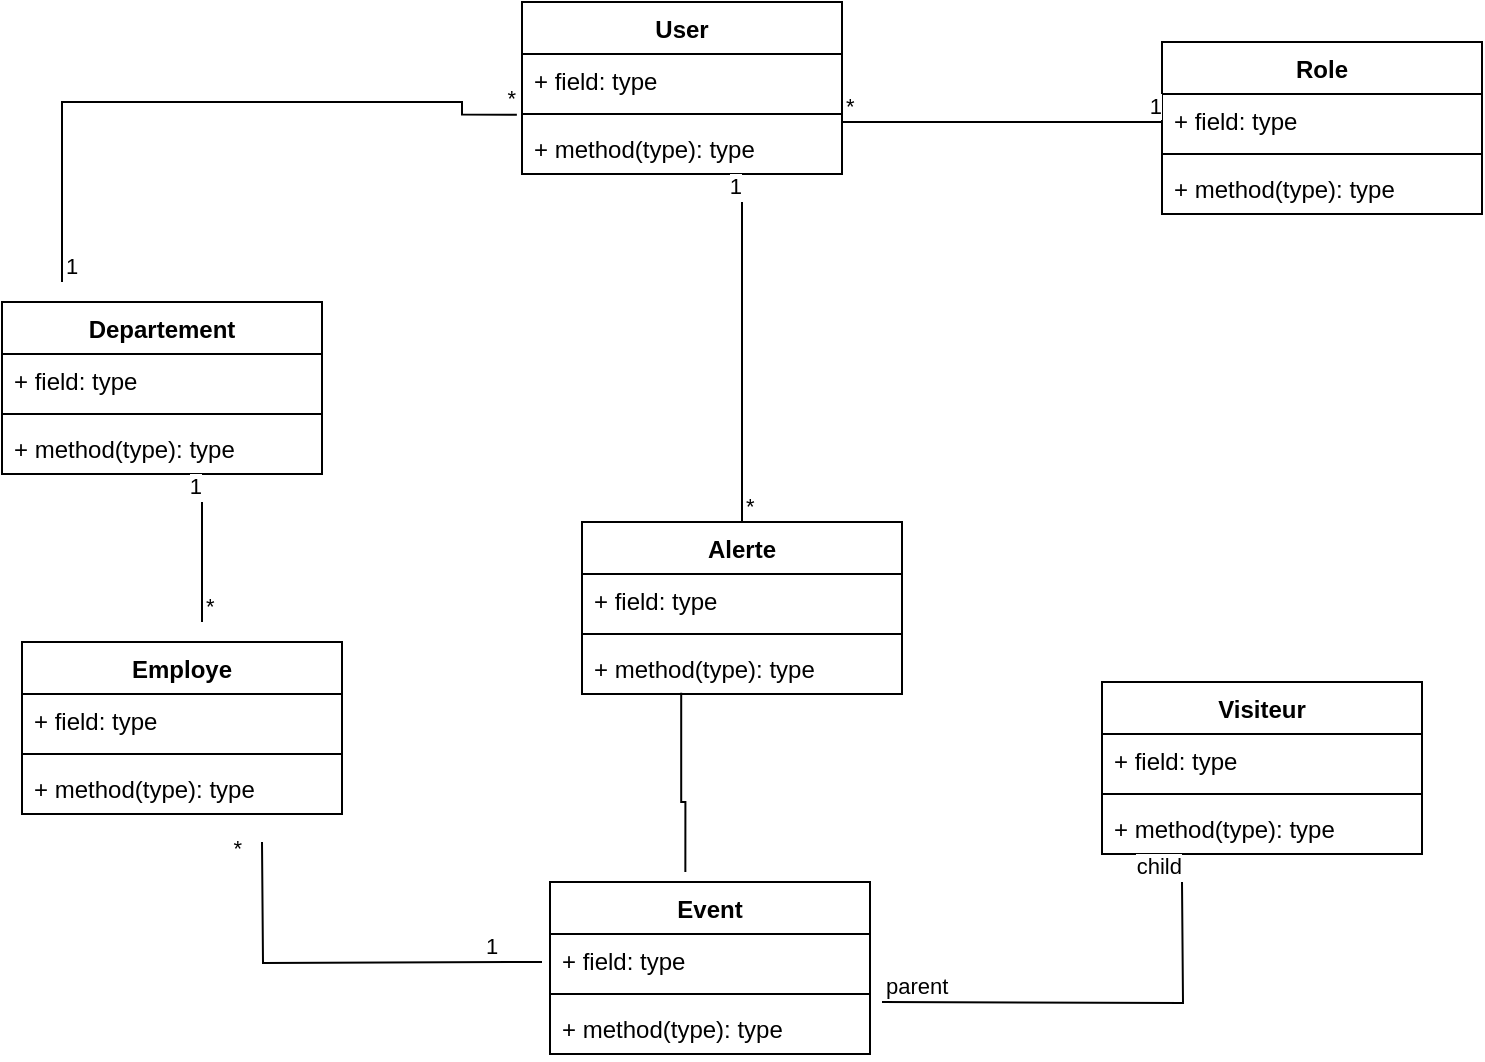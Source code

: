 <mxfile version="24.0.1" type="github">
  <diagram name="Page-1" id="S5HhWvhscGRDMYRBayBZ">
    <mxGraphModel dx="1129" dy="453" grid="1" gridSize="10" guides="1" tooltips="1" connect="1" arrows="1" fold="1" page="1" pageScale="1" pageWidth="827" pageHeight="1169" math="0" shadow="0">
      <root>
        <mxCell id="0" />
        <mxCell id="1" parent="0" />
        <mxCell id="p12o-pgLThLXzUUPYybL-1" value="Alerte" style="swimlane;fontStyle=1;align=center;verticalAlign=top;childLayout=stackLayout;horizontal=1;startSize=26;horizontalStack=0;resizeParent=1;resizeParentMax=0;resizeLast=0;collapsible=1;marginBottom=0;whiteSpace=wrap;html=1;" vertex="1" parent="1">
          <mxGeometry x="350" y="440" width="160" height="86" as="geometry" />
        </mxCell>
        <mxCell id="p12o-pgLThLXzUUPYybL-2" value="+ field: type" style="text;strokeColor=none;fillColor=none;align=left;verticalAlign=top;spacingLeft=4;spacingRight=4;overflow=hidden;rotatable=0;points=[[0,0.5],[1,0.5]];portConstraint=eastwest;whiteSpace=wrap;html=1;" vertex="1" parent="p12o-pgLThLXzUUPYybL-1">
          <mxGeometry y="26" width="160" height="26" as="geometry" />
        </mxCell>
        <mxCell id="p12o-pgLThLXzUUPYybL-3" value="" style="line;strokeWidth=1;fillColor=none;align=left;verticalAlign=middle;spacingTop=-1;spacingLeft=3;spacingRight=3;rotatable=0;labelPosition=right;points=[];portConstraint=eastwest;strokeColor=inherit;" vertex="1" parent="p12o-pgLThLXzUUPYybL-1">
          <mxGeometry y="52" width="160" height="8" as="geometry" />
        </mxCell>
        <mxCell id="p12o-pgLThLXzUUPYybL-4" value="+ method(type): type" style="text;strokeColor=none;fillColor=none;align=left;verticalAlign=top;spacingLeft=4;spacingRight=4;overflow=hidden;rotatable=0;points=[[0,0.5],[1,0.5]];portConstraint=eastwest;whiteSpace=wrap;html=1;" vertex="1" parent="p12o-pgLThLXzUUPYybL-1">
          <mxGeometry y="60" width="160" height="26" as="geometry" />
        </mxCell>
        <mxCell id="p12o-pgLThLXzUUPYybL-5" value="Departement" style="swimlane;fontStyle=1;align=center;verticalAlign=top;childLayout=stackLayout;horizontal=1;startSize=26;horizontalStack=0;resizeParent=1;resizeParentMax=0;resizeLast=0;collapsible=1;marginBottom=0;whiteSpace=wrap;html=1;" vertex="1" parent="1">
          <mxGeometry x="60" y="330" width="160" height="86" as="geometry" />
        </mxCell>
        <mxCell id="p12o-pgLThLXzUUPYybL-6" value="+ field: type" style="text;strokeColor=none;fillColor=none;align=left;verticalAlign=top;spacingLeft=4;spacingRight=4;overflow=hidden;rotatable=0;points=[[0,0.5],[1,0.5]];portConstraint=eastwest;whiteSpace=wrap;html=1;" vertex="1" parent="p12o-pgLThLXzUUPYybL-5">
          <mxGeometry y="26" width="160" height="26" as="geometry" />
        </mxCell>
        <mxCell id="p12o-pgLThLXzUUPYybL-7" value="" style="line;strokeWidth=1;fillColor=none;align=left;verticalAlign=middle;spacingTop=-1;spacingLeft=3;spacingRight=3;rotatable=0;labelPosition=right;points=[];portConstraint=eastwest;strokeColor=inherit;" vertex="1" parent="p12o-pgLThLXzUUPYybL-5">
          <mxGeometry y="52" width="160" height="8" as="geometry" />
        </mxCell>
        <mxCell id="p12o-pgLThLXzUUPYybL-8" value="+ method(type): type" style="text;strokeColor=none;fillColor=none;align=left;verticalAlign=top;spacingLeft=4;spacingRight=4;overflow=hidden;rotatable=0;points=[[0,0.5],[1,0.5]];portConstraint=eastwest;whiteSpace=wrap;html=1;" vertex="1" parent="p12o-pgLThLXzUUPYybL-5">
          <mxGeometry y="60" width="160" height="26" as="geometry" />
        </mxCell>
        <mxCell id="p12o-pgLThLXzUUPYybL-9" value="User" style="swimlane;fontStyle=1;align=center;verticalAlign=top;childLayout=stackLayout;horizontal=1;startSize=26;horizontalStack=0;resizeParent=1;resizeParentMax=0;resizeLast=0;collapsible=1;marginBottom=0;whiteSpace=wrap;html=1;" vertex="1" parent="1">
          <mxGeometry x="320" y="180" width="160" height="86" as="geometry" />
        </mxCell>
        <mxCell id="p12o-pgLThLXzUUPYybL-10" value="+ field: type" style="text;strokeColor=none;fillColor=none;align=left;verticalAlign=top;spacingLeft=4;spacingRight=4;overflow=hidden;rotatable=0;points=[[0,0.5],[1,0.5]];portConstraint=eastwest;whiteSpace=wrap;html=1;" vertex="1" parent="p12o-pgLThLXzUUPYybL-9">
          <mxGeometry y="26" width="160" height="26" as="geometry" />
        </mxCell>
        <mxCell id="p12o-pgLThLXzUUPYybL-11" value="" style="line;strokeWidth=1;fillColor=none;align=left;verticalAlign=middle;spacingTop=-1;spacingLeft=3;spacingRight=3;rotatable=0;labelPosition=right;points=[];portConstraint=eastwest;strokeColor=inherit;" vertex="1" parent="p12o-pgLThLXzUUPYybL-9">
          <mxGeometry y="52" width="160" height="8" as="geometry" />
        </mxCell>
        <mxCell id="p12o-pgLThLXzUUPYybL-12" value="+ method(type): type" style="text;strokeColor=none;fillColor=none;align=left;verticalAlign=top;spacingLeft=4;spacingRight=4;overflow=hidden;rotatable=0;points=[[0,0.5],[1,0.5]];portConstraint=eastwest;whiteSpace=wrap;html=1;" vertex="1" parent="p12o-pgLThLXzUUPYybL-9">
          <mxGeometry y="60" width="160" height="26" as="geometry" />
        </mxCell>
        <mxCell id="p12o-pgLThLXzUUPYybL-13" value="Role" style="swimlane;fontStyle=1;align=center;verticalAlign=top;childLayout=stackLayout;horizontal=1;startSize=26;horizontalStack=0;resizeParent=1;resizeParentMax=0;resizeLast=0;collapsible=1;marginBottom=0;whiteSpace=wrap;html=1;" vertex="1" parent="1">
          <mxGeometry x="640" y="200" width="160" height="86" as="geometry" />
        </mxCell>
        <mxCell id="p12o-pgLThLXzUUPYybL-14" value="+ field: type" style="text;strokeColor=none;fillColor=none;align=left;verticalAlign=top;spacingLeft=4;spacingRight=4;overflow=hidden;rotatable=0;points=[[0,0.5],[1,0.5]];portConstraint=eastwest;whiteSpace=wrap;html=1;" vertex="1" parent="p12o-pgLThLXzUUPYybL-13">
          <mxGeometry y="26" width="160" height="26" as="geometry" />
        </mxCell>
        <mxCell id="p12o-pgLThLXzUUPYybL-15" value="" style="line;strokeWidth=1;fillColor=none;align=left;verticalAlign=middle;spacingTop=-1;spacingLeft=3;spacingRight=3;rotatable=0;labelPosition=right;points=[];portConstraint=eastwest;strokeColor=inherit;" vertex="1" parent="p12o-pgLThLXzUUPYybL-13">
          <mxGeometry y="52" width="160" height="8" as="geometry" />
        </mxCell>
        <mxCell id="p12o-pgLThLXzUUPYybL-16" value="+ method(type): type" style="text;strokeColor=none;fillColor=none;align=left;verticalAlign=top;spacingLeft=4;spacingRight=4;overflow=hidden;rotatable=0;points=[[0,0.5],[1,0.5]];portConstraint=eastwest;whiteSpace=wrap;html=1;" vertex="1" parent="p12o-pgLThLXzUUPYybL-13">
          <mxGeometry y="60" width="160" height="26" as="geometry" />
        </mxCell>
        <mxCell id="p12o-pgLThLXzUUPYybL-17" value="Employe" style="swimlane;fontStyle=1;align=center;verticalAlign=top;childLayout=stackLayout;horizontal=1;startSize=26;horizontalStack=0;resizeParent=1;resizeParentMax=0;resizeLast=0;collapsible=1;marginBottom=0;whiteSpace=wrap;html=1;" vertex="1" parent="1">
          <mxGeometry x="70" y="500" width="160" height="86" as="geometry" />
        </mxCell>
        <mxCell id="p12o-pgLThLXzUUPYybL-18" value="+ field: type" style="text;strokeColor=none;fillColor=none;align=left;verticalAlign=top;spacingLeft=4;spacingRight=4;overflow=hidden;rotatable=0;points=[[0,0.5],[1,0.5]];portConstraint=eastwest;whiteSpace=wrap;html=1;" vertex="1" parent="p12o-pgLThLXzUUPYybL-17">
          <mxGeometry y="26" width="160" height="26" as="geometry" />
        </mxCell>
        <mxCell id="p12o-pgLThLXzUUPYybL-19" value="" style="line;strokeWidth=1;fillColor=none;align=left;verticalAlign=middle;spacingTop=-1;spacingLeft=3;spacingRight=3;rotatable=0;labelPosition=right;points=[];portConstraint=eastwest;strokeColor=inherit;" vertex="1" parent="p12o-pgLThLXzUUPYybL-17">
          <mxGeometry y="52" width="160" height="8" as="geometry" />
        </mxCell>
        <mxCell id="p12o-pgLThLXzUUPYybL-20" value="+ method(type): type" style="text;strokeColor=none;fillColor=none;align=left;verticalAlign=top;spacingLeft=4;spacingRight=4;overflow=hidden;rotatable=0;points=[[0,0.5],[1,0.5]];portConstraint=eastwest;whiteSpace=wrap;html=1;" vertex="1" parent="p12o-pgLThLXzUUPYybL-17">
          <mxGeometry y="60" width="160" height="26" as="geometry" />
        </mxCell>
        <mxCell id="p12o-pgLThLXzUUPYybL-21" value="Event" style="swimlane;fontStyle=1;align=center;verticalAlign=top;childLayout=stackLayout;horizontal=1;startSize=26;horizontalStack=0;resizeParent=1;resizeParentMax=0;resizeLast=0;collapsible=1;marginBottom=0;whiteSpace=wrap;html=1;" vertex="1" parent="1">
          <mxGeometry x="334" y="620" width="160" height="86" as="geometry" />
        </mxCell>
        <mxCell id="p12o-pgLThLXzUUPYybL-22" value="+ field: type" style="text;strokeColor=none;fillColor=none;align=left;verticalAlign=top;spacingLeft=4;spacingRight=4;overflow=hidden;rotatable=0;points=[[0,0.5],[1,0.5]];portConstraint=eastwest;whiteSpace=wrap;html=1;" vertex="1" parent="p12o-pgLThLXzUUPYybL-21">
          <mxGeometry y="26" width="160" height="26" as="geometry" />
        </mxCell>
        <mxCell id="p12o-pgLThLXzUUPYybL-23" value="" style="line;strokeWidth=1;fillColor=none;align=left;verticalAlign=middle;spacingTop=-1;spacingLeft=3;spacingRight=3;rotatable=0;labelPosition=right;points=[];portConstraint=eastwest;strokeColor=inherit;" vertex="1" parent="p12o-pgLThLXzUUPYybL-21">
          <mxGeometry y="52" width="160" height="8" as="geometry" />
        </mxCell>
        <mxCell id="p12o-pgLThLXzUUPYybL-24" value="+ method(type): type" style="text;strokeColor=none;fillColor=none;align=left;verticalAlign=top;spacingLeft=4;spacingRight=4;overflow=hidden;rotatable=0;points=[[0,0.5],[1,0.5]];portConstraint=eastwest;whiteSpace=wrap;html=1;" vertex="1" parent="p12o-pgLThLXzUUPYybL-21">
          <mxGeometry y="60" width="160" height="26" as="geometry" />
        </mxCell>
        <mxCell id="p12o-pgLThLXzUUPYybL-25" value="Visiteur" style="swimlane;fontStyle=1;align=center;verticalAlign=top;childLayout=stackLayout;horizontal=1;startSize=26;horizontalStack=0;resizeParent=1;resizeParentMax=0;resizeLast=0;collapsible=1;marginBottom=0;whiteSpace=wrap;html=1;" vertex="1" parent="1">
          <mxGeometry x="610" y="520" width="160" height="86" as="geometry" />
        </mxCell>
        <mxCell id="p12o-pgLThLXzUUPYybL-26" value="+ field: type" style="text;strokeColor=none;fillColor=none;align=left;verticalAlign=top;spacingLeft=4;spacingRight=4;overflow=hidden;rotatable=0;points=[[0,0.5],[1,0.5]];portConstraint=eastwest;whiteSpace=wrap;html=1;" vertex="1" parent="p12o-pgLThLXzUUPYybL-25">
          <mxGeometry y="26" width="160" height="26" as="geometry" />
        </mxCell>
        <mxCell id="p12o-pgLThLXzUUPYybL-27" value="" style="line;strokeWidth=1;fillColor=none;align=left;verticalAlign=middle;spacingTop=-1;spacingLeft=3;spacingRight=3;rotatable=0;labelPosition=right;points=[];portConstraint=eastwest;strokeColor=inherit;" vertex="1" parent="p12o-pgLThLXzUUPYybL-25">
          <mxGeometry y="52" width="160" height="8" as="geometry" />
        </mxCell>
        <mxCell id="p12o-pgLThLXzUUPYybL-28" value="+ method(type): type" style="text;strokeColor=none;fillColor=none;align=left;verticalAlign=top;spacingLeft=4;spacingRight=4;overflow=hidden;rotatable=0;points=[[0,0.5],[1,0.5]];portConstraint=eastwest;whiteSpace=wrap;html=1;" vertex="1" parent="p12o-pgLThLXzUUPYybL-25">
          <mxGeometry y="60" width="160" height="26" as="geometry" />
        </mxCell>
        <mxCell id="p12o-pgLThLXzUUPYybL-29" value="" style="endArrow=none;html=1;edgeStyle=orthogonalEdgeStyle;rounded=0;" edge="1" parent="1">
          <mxGeometry relative="1" as="geometry">
            <mxPoint x="160" y="490" as="sourcePoint" />
            <mxPoint x="160" y="430" as="targetPoint" />
          </mxGeometry>
        </mxCell>
        <mxCell id="p12o-pgLThLXzUUPYybL-30" value="*" style="edgeLabel;resizable=0;html=1;align=left;verticalAlign=bottom;" connectable="0" vertex="1" parent="p12o-pgLThLXzUUPYybL-29">
          <mxGeometry x="-1" relative="1" as="geometry" />
        </mxCell>
        <mxCell id="p12o-pgLThLXzUUPYybL-31" value="1" style="edgeLabel;resizable=0;html=1;align=right;verticalAlign=bottom;" connectable="0" vertex="1" parent="p12o-pgLThLXzUUPYybL-29">
          <mxGeometry x="1" relative="1" as="geometry" />
        </mxCell>
        <mxCell id="p12o-pgLThLXzUUPYybL-32" value="" style="endArrow=none;html=1;edgeStyle=orthogonalEdgeStyle;rounded=0;" edge="1" parent="1">
          <mxGeometry relative="1" as="geometry">
            <mxPoint x="480" y="240" as="sourcePoint" />
            <mxPoint x="640" y="240" as="targetPoint" />
          </mxGeometry>
        </mxCell>
        <mxCell id="p12o-pgLThLXzUUPYybL-33" value="*" style="edgeLabel;resizable=0;html=1;align=left;verticalAlign=bottom;" connectable="0" vertex="1" parent="p12o-pgLThLXzUUPYybL-32">
          <mxGeometry x="-1" relative="1" as="geometry" />
        </mxCell>
        <mxCell id="p12o-pgLThLXzUUPYybL-34" value="1" style="edgeLabel;resizable=0;html=1;align=right;verticalAlign=bottom;" connectable="0" vertex="1" parent="p12o-pgLThLXzUUPYybL-32">
          <mxGeometry x="1" relative="1" as="geometry" />
        </mxCell>
        <mxCell id="p12o-pgLThLXzUUPYybL-35" value="" style="endArrow=none;html=1;edgeStyle=orthogonalEdgeStyle;rounded=0;exitX=0.5;exitY=0;exitDx=0;exitDy=0;" edge="1" parent="1" source="p12o-pgLThLXzUUPYybL-1">
          <mxGeometry relative="1" as="geometry">
            <mxPoint x="350" y="380" as="sourcePoint" />
            <mxPoint x="430" y="280" as="targetPoint" />
          </mxGeometry>
        </mxCell>
        <mxCell id="p12o-pgLThLXzUUPYybL-36" value="*" style="edgeLabel;resizable=0;html=1;align=left;verticalAlign=bottom;" connectable="0" vertex="1" parent="p12o-pgLThLXzUUPYybL-35">
          <mxGeometry x="-1" relative="1" as="geometry" />
        </mxCell>
        <mxCell id="p12o-pgLThLXzUUPYybL-37" value="1" style="edgeLabel;resizable=0;html=1;align=right;verticalAlign=bottom;" connectable="0" vertex="1" parent="p12o-pgLThLXzUUPYybL-35">
          <mxGeometry x="1" relative="1" as="geometry" />
        </mxCell>
        <mxCell id="p12o-pgLThLXzUUPYybL-38" value="" style="endArrow=none;html=1;edgeStyle=orthogonalEdgeStyle;rounded=0;entryX=-0.016;entryY=-0.141;entryDx=0;entryDy=0;entryPerimeter=0;" edge="1" parent="1" target="p12o-pgLThLXzUUPYybL-12">
          <mxGeometry relative="1" as="geometry">
            <mxPoint x="90" y="320" as="sourcePoint" />
            <mxPoint x="310" y="210" as="targetPoint" />
            <Array as="points">
              <mxPoint x="90" y="230" />
              <mxPoint x="290" y="230" />
              <mxPoint x="290" y="236" />
            </Array>
          </mxGeometry>
        </mxCell>
        <mxCell id="p12o-pgLThLXzUUPYybL-39" value="1" style="edgeLabel;resizable=0;html=1;align=left;verticalAlign=bottom;" connectable="0" vertex="1" parent="p12o-pgLThLXzUUPYybL-38">
          <mxGeometry x="-1" relative="1" as="geometry" />
        </mxCell>
        <mxCell id="p12o-pgLThLXzUUPYybL-40" value="*" style="edgeLabel;resizable=0;html=1;align=right;verticalAlign=bottom;" connectable="0" vertex="1" parent="p12o-pgLThLXzUUPYybL-38">
          <mxGeometry x="1" relative="1" as="geometry" />
        </mxCell>
        <mxCell id="p12o-pgLThLXzUUPYybL-41" value="" style="endArrow=none;html=1;edgeStyle=orthogonalEdgeStyle;rounded=0;" edge="1" parent="1">
          <mxGeometry relative="1" as="geometry">
            <mxPoint x="500" y="680" as="sourcePoint" />
            <mxPoint x="650" y="620" as="targetPoint" />
          </mxGeometry>
        </mxCell>
        <mxCell id="p12o-pgLThLXzUUPYybL-42" value="parent" style="edgeLabel;resizable=0;html=1;align=left;verticalAlign=bottom;" connectable="0" vertex="1" parent="p12o-pgLThLXzUUPYybL-41">
          <mxGeometry x="-1" relative="1" as="geometry" />
        </mxCell>
        <mxCell id="p12o-pgLThLXzUUPYybL-43" value="child" style="edgeLabel;resizable=0;html=1;align=right;verticalAlign=bottom;" connectable="0" vertex="1" parent="p12o-pgLThLXzUUPYybL-41">
          <mxGeometry x="1" relative="1" as="geometry" />
        </mxCell>
        <mxCell id="p12o-pgLThLXzUUPYybL-44" value="" style="endArrow=none;html=1;edgeStyle=orthogonalEdgeStyle;rounded=0;" edge="1" parent="1">
          <mxGeometry relative="1" as="geometry">
            <mxPoint x="330" y="660" as="sourcePoint" />
            <mxPoint x="190" y="600" as="targetPoint" />
          </mxGeometry>
        </mxCell>
        <mxCell id="p12o-pgLThLXzUUPYybL-45" value="1" style="edgeLabel;resizable=0;html=1;align=left;verticalAlign=bottom;" connectable="0" vertex="1" parent="p12o-pgLThLXzUUPYybL-44">
          <mxGeometry x="-1" relative="1" as="geometry">
            <mxPoint x="-30" as="offset" />
          </mxGeometry>
        </mxCell>
        <mxCell id="p12o-pgLThLXzUUPYybL-46" value="*" style="edgeLabel;resizable=0;html=1;align=right;verticalAlign=bottom;" connectable="0" vertex="1" parent="p12o-pgLThLXzUUPYybL-44">
          <mxGeometry x="1" relative="1" as="geometry">
            <mxPoint x="-10" y="11" as="offset" />
          </mxGeometry>
        </mxCell>
        <mxCell id="p12o-pgLThLXzUUPYybL-48" value="" style="endArrow=none;html=1;edgeStyle=orthogonalEdgeStyle;rounded=0;exitX=0.423;exitY=-0.058;exitDx=0;exitDy=0;exitPerimeter=0;entryX=0.31;entryY=0.977;entryDx=0;entryDy=0;entryPerimeter=0;" edge="1" parent="1" source="p12o-pgLThLXzUUPYybL-21" target="p12o-pgLThLXzUUPYybL-4">
          <mxGeometry relative="1" as="geometry">
            <mxPoint x="399.33" y="606" as="sourcePoint" />
            <mxPoint x="399.33" y="546" as="targetPoint" />
            <Array as="points">
              <mxPoint x="402" y="580" />
              <mxPoint x="400" y="580" />
            </Array>
          </mxGeometry>
        </mxCell>
      </root>
    </mxGraphModel>
  </diagram>
</mxfile>
